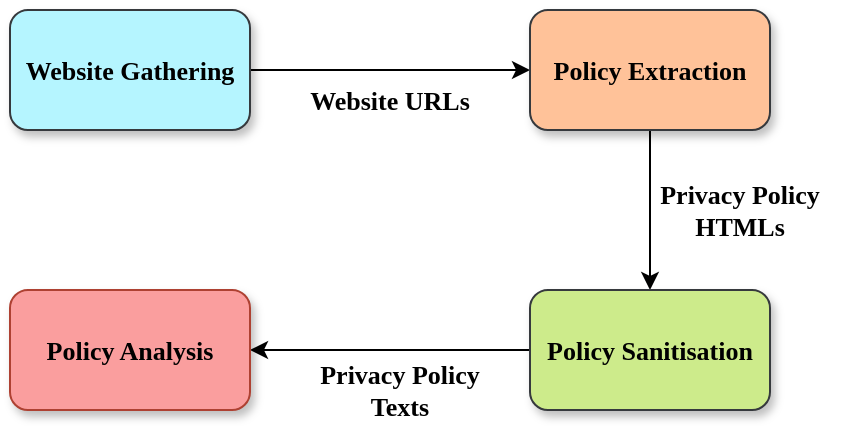 <mxfile version="14.9.4" type="github">
  <diagram id="Du1h6iVQc_4GmqpZkfJo" name="Page-1">
    <mxGraphModel dx="1042" dy="580" grid="1" gridSize="10" guides="1" tooltips="1" connect="1" arrows="1" fold="1" page="1" pageScale="1" pageWidth="827" pageHeight="1169" math="0" shadow="0">
      <root>
        <mxCell id="0" />
        <mxCell id="1" parent="0" />
        <mxCell id="mERwpeLYzUTZPkXKmUp4-6" style="edgeStyle=orthogonalEdgeStyle;rounded=0;orthogonalLoop=1;jettySize=auto;html=1;exitX=1;exitY=0.5;exitDx=0;exitDy=0;entryX=0;entryY=0.5;entryDx=0;entryDy=0;" parent="1" source="mERwpeLYzUTZPkXKmUp4-1" target="mERwpeLYzUTZPkXKmUp4-3" edge="1">
          <mxGeometry relative="1" as="geometry" />
        </mxCell>
        <mxCell id="mERwpeLYzUTZPkXKmUp4-1" value="Website Gathering" style="rounded=1;html=1;strokeColor=#36393d;fillColor=#B5F5FF;shadow=1;sketch=0;glass=0;fontFamily=Garamond;fontSize=13;labelBackgroundColor=none;labelBorderColor=none;fontStyle=1;whiteSpace=wrap;spacingTop=0;" parent="1" vertex="1">
          <mxGeometry x="30" y="220" width="120" height="60" as="geometry" />
        </mxCell>
        <mxCell id="mERwpeLYzUTZPkXKmUp4-10" style="edgeStyle=orthogonalEdgeStyle;rounded=0;orthogonalLoop=1;jettySize=auto;html=1;exitX=0.5;exitY=1;exitDx=0;exitDy=0;" parent="1" source="mERwpeLYzUTZPkXKmUp4-3" target="mERwpeLYzUTZPkXKmUp4-4" edge="1">
          <mxGeometry relative="1" as="geometry" />
        </mxCell>
        <mxCell id="mERwpeLYzUTZPkXKmUp4-3" value="Policy Extraction" style="rounded=1;whiteSpace=wrap;html=1;strokeColor=#36393d;fillColor=#FFC299;shadow=1;fontFamily=Garamond;fontSize=13;fontStyle=1" parent="1" vertex="1">
          <mxGeometry x="290" y="220" width="120" height="60" as="geometry" />
        </mxCell>
        <mxCell id="mERwpeLYzUTZPkXKmUp4-11" style="edgeStyle=orthogonalEdgeStyle;rounded=0;orthogonalLoop=1;jettySize=auto;html=1;exitX=0;exitY=0.5;exitDx=0;exitDy=0;entryX=1;entryY=0.5;entryDx=0;entryDy=0;" parent="1" source="mERwpeLYzUTZPkXKmUp4-4" target="mERwpeLYzUTZPkXKmUp4-5" edge="1">
          <mxGeometry relative="1" as="geometry" />
        </mxCell>
        <mxCell id="mERwpeLYzUTZPkXKmUp4-4" value="Policy Sanitisation" style="rounded=1;whiteSpace=wrap;html=1;fillColor=#cdeb8b;strokeColor=#36393d;shadow=1;fontFamily=Garamond;fontSize=13;fontStyle=1" parent="1" vertex="1">
          <mxGeometry x="290" y="360" width="120" height="60" as="geometry" />
        </mxCell>
        <mxCell id="mERwpeLYzUTZPkXKmUp4-5" value="Policy Analysis" style="rounded=1;whiteSpace=wrap;html=1;strokeColor=#ae4132;fillColor=#FA9E9E;shadow=1;fontFamily=Garamond;fontSize=13;fontStyle=1" parent="1" vertex="1">
          <mxGeometry x="30" y="360" width="120" height="60" as="geometry" />
        </mxCell>
        <mxCell id="mERwpeLYzUTZPkXKmUp4-9" value="&lt;font face=&quot;Garamond&quot; style=&quot;font-size: 13px&quot;&gt;&lt;b&gt;Website URLs&lt;/b&gt;&lt;/font&gt;" style="text;html=1;strokeColor=none;fillColor=none;align=center;verticalAlign=middle;whiteSpace=wrap;rounded=0;" parent="1" vertex="1">
          <mxGeometry x="170" y="250" width="100" height="30" as="geometry" />
        </mxCell>
        <mxCell id="mERwpeLYzUTZPkXKmUp4-12" value="&lt;font face=&quot;Garamond&quot; style=&quot;font-size: 13px&quot;&gt;&lt;b&gt;Privacy Policy HTMLs&lt;/b&gt;&lt;/font&gt;" style="text;html=1;strokeColor=none;fillColor=none;align=center;verticalAlign=middle;whiteSpace=wrap;rounded=0;" parent="1" vertex="1">
          <mxGeometry x="340" y="310" width="110" height="20" as="geometry" />
        </mxCell>
        <mxCell id="mERwpeLYzUTZPkXKmUp4-14" value="&lt;font face=&quot;Garamond&quot; size=&quot;1&quot;&gt;&lt;b style=&quot;font-size: 13px&quot;&gt;Privacy Policy Texts&lt;/b&gt;&lt;/font&gt;" style="text;html=1;strokeColor=none;fillColor=none;align=center;verticalAlign=middle;whiteSpace=wrap;rounded=0;" parent="1" vertex="1">
          <mxGeometry x="180" y="400" width="90" height="20" as="geometry" />
        </mxCell>
      </root>
    </mxGraphModel>
  </diagram>
</mxfile>
